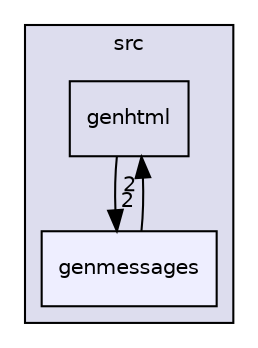 digraph "src/genmessages" {
  compound=true
  node [ fontsize="10", fontname="Helvetica"];
  edge [ labelfontsize="10", labelfontname="Helvetica"];
  subgraph clusterdir_68267d1309a1af8e8297ef4c3efbcdba {
    graph [ bgcolor="#ddddee", pencolor="black", label="src" fontname="Helvetica", fontsize="10", URL="dir_68267d1309a1af8e8297ef4c3efbcdba.html"]
  dir_17ca411e5d4f08fdd4a3f6bce80f00e6 [shape=box label="genhtml" URL="dir_17ca411e5d4f08fdd4a3f6bce80f00e6.html"];
  dir_716a486a51cb0a184b116a901847e8cf [shape=box, label="genmessages", style="filled", fillcolor="#eeeeff", pencolor="black", URL="dir_716a486a51cb0a184b116a901847e8cf.html"];
  }
  dir_716a486a51cb0a184b116a901847e8cf->dir_17ca411e5d4f08fdd4a3f6bce80f00e6 [headlabel="2", labeldistance=1.5 headhref="dir_000002_000001.html"];
  dir_17ca411e5d4f08fdd4a3f6bce80f00e6->dir_716a486a51cb0a184b116a901847e8cf [headlabel="2", labeldistance=1.5 headhref="dir_000001_000002.html"];
}
